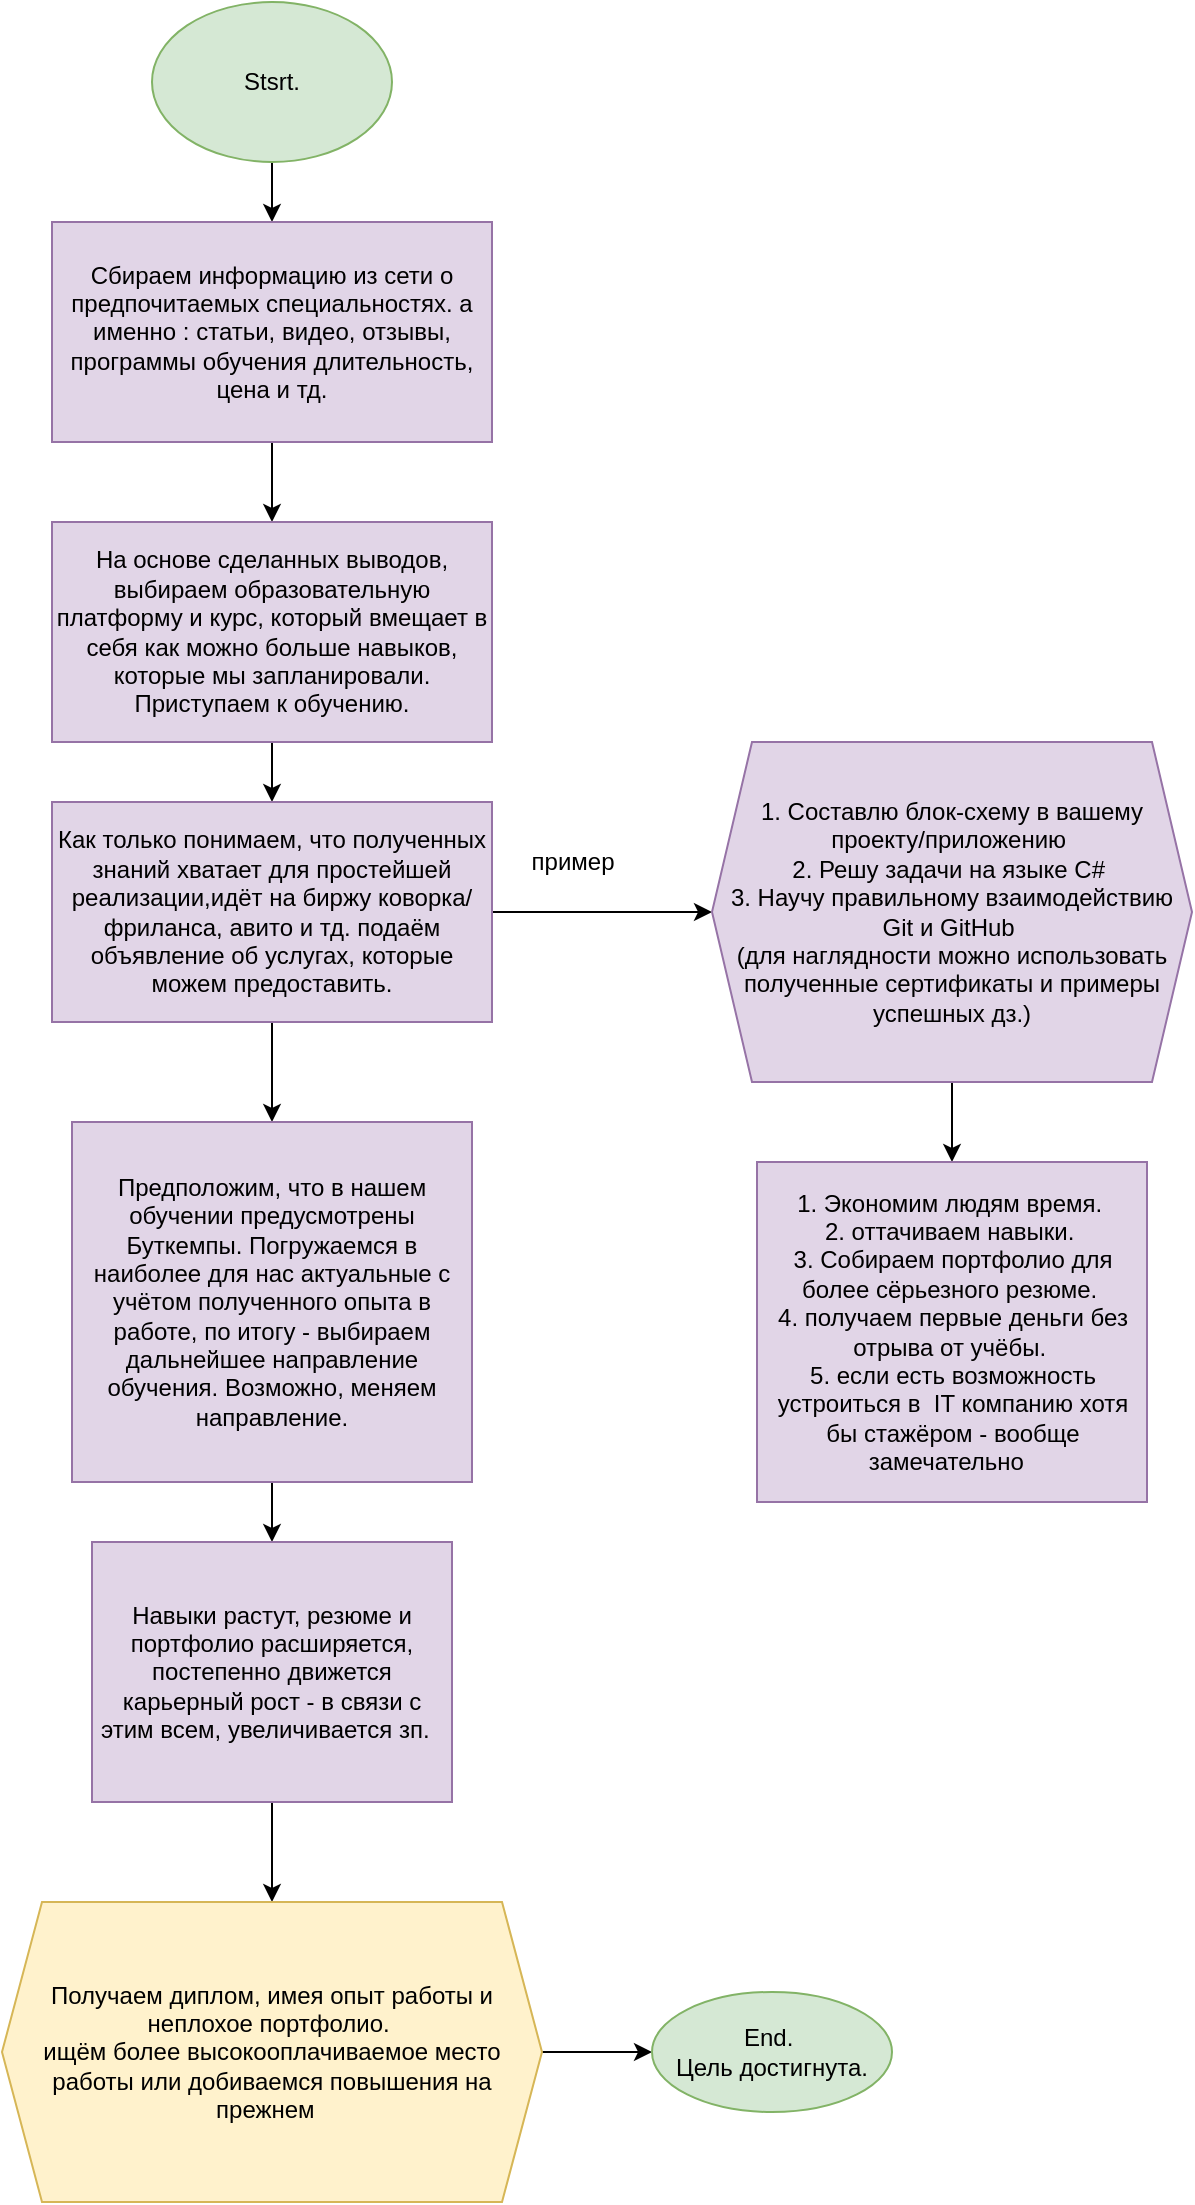 <mxfile version="20.3.0" type="device"><diagram id="C5RBs43oDa-KdzZeNtuy" name="Page-1"><mxGraphModel dx="734" dy="733" grid="1" gridSize="10" guides="1" tooltips="1" connect="1" arrows="1" fold="1" page="1" pageScale="1" pageWidth="827" pageHeight="1169" math="0" shadow="0"><root><mxCell id="WIyWlLk6GJQsqaUBKTNV-0"/><mxCell id="WIyWlLk6GJQsqaUBKTNV-1" parent="WIyWlLk6GJQsqaUBKTNV-0"/><mxCell id="nAd7hTaEQpIG7muAx3VX-2" value="" style="edgeStyle=orthogonalEdgeStyle;rounded=0;orthogonalLoop=1;jettySize=auto;html=1;" parent="WIyWlLk6GJQsqaUBKTNV-1" source="nAd7hTaEQpIG7muAx3VX-0" target="nAd7hTaEQpIG7muAx3VX-1" edge="1"><mxGeometry relative="1" as="geometry"/></mxCell><mxCell id="nAd7hTaEQpIG7muAx3VX-0" value="Stsrt." style="ellipse;whiteSpace=wrap;html=1;fillColor=#d5e8d4;strokeColor=#82b366;" parent="WIyWlLk6GJQsqaUBKTNV-1" vertex="1"><mxGeometry x="310" y="50" width="120" height="80" as="geometry"/></mxCell><mxCell id="nAd7hTaEQpIG7muAx3VX-4" value="" style="edgeStyle=orthogonalEdgeStyle;rounded=0;orthogonalLoop=1;jettySize=auto;html=1;" parent="WIyWlLk6GJQsqaUBKTNV-1" source="nAd7hTaEQpIG7muAx3VX-1" target="nAd7hTaEQpIG7muAx3VX-3" edge="1"><mxGeometry relative="1" as="geometry"/></mxCell><mxCell id="nAd7hTaEQpIG7muAx3VX-1" value="Сбираем информацию из сети о предпочитаемых специальностях. а именно : статьи, видео, отзывы, программы обучения длительность, цена и тд." style="whiteSpace=wrap;html=1;fillColor=#e1d5e7;strokeColor=#9673a6;" parent="WIyWlLk6GJQsqaUBKTNV-1" vertex="1"><mxGeometry x="260" y="160" width="220" height="110" as="geometry"/></mxCell><mxCell id="nAd7hTaEQpIG7muAx3VX-6" value="" style="edgeStyle=orthogonalEdgeStyle;rounded=0;orthogonalLoop=1;jettySize=auto;html=1;" parent="WIyWlLk6GJQsqaUBKTNV-1" source="nAd7hTaEQpIG7muAx3VX-3" target="nAd7hTaEQpIG7muAx3VX-5" edge="1"><mxGeometry relative="1" as="geometry"/></mxCell><mxCell id="nAd7hTaEQpIG7muAx3VX-3" value="На основе сделанных выводов, выбираем образовательную платформу и курс, который вмещает в себя как можно больше навыков, которые мы запланировали. Приступаем к обучению." style="whiteSpace=wrap;html=1;fillColor=#e1d5e7;strokeColor=#9673a6;" parent="WIyWlLk6GJQsqaUBKTNV-1" vertex="1"><mxGeometry x="260" y="310" width="220" height="110" as="geometry"/></mxCell><mxCell id="nAd7hTaEQpIG7muAx3VX-8" value="" style="edgeStyle=orthogonalEdgeStyle;rounded=0;orthogonalLoop=1;jettySize=auto;html=1;" parent="WIyWlLk6GJQsqaUBKTNV-1" source="nAd7hTaEQpIG7muAx3VX-5" target="nAd7hTaEQpIG7muAx3VX-7" edge="1"><mxGeometry relative="1" as="geometry"/></mxCell><mxCell id="nAd7hTaEQpIG7muAx3VX-13" value="" style="edgeStyle=orthogonalEdgeStyle;rounded=0;orthogonalLoop=1;jettySize=auto;html=1;" parent="WIyWlLk6GJQsqaUBKTNV-1" source="nAd7hTaEQpIG7muAx3VX-5" target="nAd7hTaEQpIG7muAx3VX-12" edge="1"><mxGeometry relative="1" as="geometry"/></mxCell><mxCell id="nAd7hTaEQpIG7muAx3VX-5" value="Как только понимаем, что полученных знаний хватает для простейшей реализации,идёт на биржу коворка/ фриланса, авито и тд. подаём объявление об услугах, которые можем предоставить." style="whiteSpace=wrap;html=1;fillColor=#e1d5e7;strokeColor=#9673a6;" parent="WIyWlLk6GJQsqaUBKTNV-1" vertex="1"><mxGeometry x="260" y="450" width="220" height="110" as="geometry"/></mxCell><mxCell id="nAd7hTaEQpIG7muAx3VX-11" value="" style="edgeStyle=orthogonalEdgeStyle;rounded=0;orthogonalLoop=1;jettySize=auto;html=1;" parent="WIyWlLk6GJQsqaUBKTNV-1" source="nAd7hTaEQpIG7muAx3VX-7" target="nAd7hTaEQpIG7muAx3VX-10" edge="1"><mxGeometry relative="1" as="geometry"/></mxCell><mxCell id="nAd7hTaEQpIG7muAx3VX-7" value="1. Составлю блок-схему в вашему проекту/приложению&amp;nbsp;&lt;br&gt;2. Решу задачи на языке С#&amp;nbsp;&lt;br&gt;3. Научу правильному взаимодействию Git и GitHub&amp;nbsp;&lt;br&gt;(для наглядности можно использовать полученные сертификаты и примеры успешных дз.)" style="shape=hexagon;perimeter=hexagonPerimeter2;whiteSpace=wrap;html=1;fixedSize=1;fillColor=#e1d5e7;strokeColor=#9673a6;" parent="WIyWlLk6GJQsqaUBKTNV-1" vertex="1"><mxGeometry x="590" y="420" width="240" height="170" as="geometry"/></mxCell><mxCell id="nAd7hTaEQpIG7muAx3VX-9" value="пример" style="text;html=1;align=center;verticalAlign=middle;resizable=0;points=[];autosize=1;strokeColor=none;fillColor=none;" parent="WIyWlLk6GJQsqaUBKTNV-1" vertex="1"><mxGeometry x="490" y="465" width="60" height="30" as="geometry"/></mxCell><mxCell id="nAd7hTaEQpIG7muAx3VX-10" value="1. Экономим людям время.&amp;nbsp;&lt;br&gt;2. оттачиваем навыки.&amp;nbsp;&lt;br&gt;3. Собираем портфолио для более сёрьезного резюме.&amp;nbsp;&lt;br&gt;4. получаем первые деньги без отрыва от учёбы.&amp;nbsp;&lt;br&gt;5. если есть возможность устроиться в&amp;nbsp; IT компанию хотя бы стажёром - вообще замечательно&amp;nbsp;&amp;nbsp;" style="whiteSpace=wrap;html=1;fillColor=#e1d5e7;strokeColor=#9673a6;" parent="WIyWlLk6GJQsqaUBKTNV-1" vertex="1"><mxGeometry x="612.5" y="630" width="195" height="170" as="geometry"/></mxCell><mxCell id="WesCCSUOLJ8EfwbSkrmQ-7" value="" style="edgeStyle=orthogonalEdgeStyle;rounded=0;orthogonalLoop=1;jettySize=auto;html=1;" edge="1" parent="WIyWlLk6GJQsqaUBKTNV-1" source="nAd7hTaEQpIG7muAx3VX-12" target="WesCCSUOLJ8EfwbSkrmQ-6"><mxGeometry relative="1" as="geometry"/></mxCell><mxCell id="nAd7hTaEQpIG7muAx3VX-12" value="Предположим, что в нашем обучении предусмотрены Буткемпы. Погружаемся в наиболее для нас актуальные с учётом полученного опыта в работе, по итогу - выбираем дальнейшее направление обучения. Возможно, меняем направление." style="whiteSpace=wrap;html=1;fillColor=#e1d5e7;strokeColor=#9673a6;" parent="WIyWlLk6GJQsqaUBKTNV-1" vertex="1"><mxGeometry x="270" y="610" width="200" height="180" as="geometry"/></mxCell><mxCell id="WesCCSUOLJ8EfwbSkrmQ-9" value="" style="edgeStyle=orthogonalEdgeStyle;rounded=0;orthogonalLoop=1;jettySize=auto;html=1;" edge="1" parent="WIyWlLk6GJQsqaUBKTNV-1" source="WesCCSUOLJ8EfwbSkrmQ-6" target="WesCCSUOLJ8EfwbSkrmQ-8"><mxGeometry relative="1" as="geometry"/></mxCell><mxCell id="WesCCSUOLJ8EfwbSkrmQ-6" value="Навыки растут, резюме и портфолио расширяется, постепенно движется карьерный рост - в связи с этим всем, увеличивается зп.&amp;nbsp;&amp;nbsp;" style="whiteSpace=wrap;html=1;fillColor=#e1d5e7;strokeColor=#9673a6;" vertex="1" parent="WIyWlLk6GJQsqaUBKTNV-1"><mxGeometry x="280" y="820" width="180" height="130" as="geometry"/></mxCell><mxCell id="WesCCSUOLJ8EfwbSkrmQ-11" value="" style="edgeStyle=orthogonalEdgeStyle;rounded=0;orthogonalLoop=1;jettySize=auto;html=1;" edge="1" parent="WIyWlLk6GJQsqaUBKTNV-1" source="WesCCSUOLJ8EfwbSkrmQ-8" target="WesCCSUOLJ8EfwbSkrmQ-10"><mxGeometry relative="1" as="geometry"/></mxCell><mxCell id="WesCCSUOLJ8EfwbSkrmQ-8" value="Получаем диплом, имея опыт работы и неплохое портфолио.&amp;nbsp;&lt;br&gt;ищём более высокооплачиваемое место работы или добиваемся повышения на прежнем&amp;nbsp;&amp;nbsp;" style="shape=hexagon;perimeter=hexagonPerimeter2;whiteSpace=wrap;html=1;fixedSize=1;fillColor=#fff2cc;strokeColor=#d6b656;" vertex="1" parent="WIyWlLk6GJQsqaUBKTNV-1"><mxGeometry x="235" y="1000" width="270" height="150" as="geometry"/></mxCell><mxCell id="WesCCSUOLJ8EfwbSkrmQ-10" value="End.&amp;nbsp;&lt;br&gt;Цель достигнута." style="ellipse;whiteSpace=wrap;html=1;fillColor=#d5e8d4;strokeColor=#82b366;" vertex="1" parent="WIyWlLk6GJQsqaUBKTNV-1"><mxGeometry x="560" y="1045" width="120" height="60" as="geometry"/></mxCell></root></mxGraphModel></diagram></mxfile>
